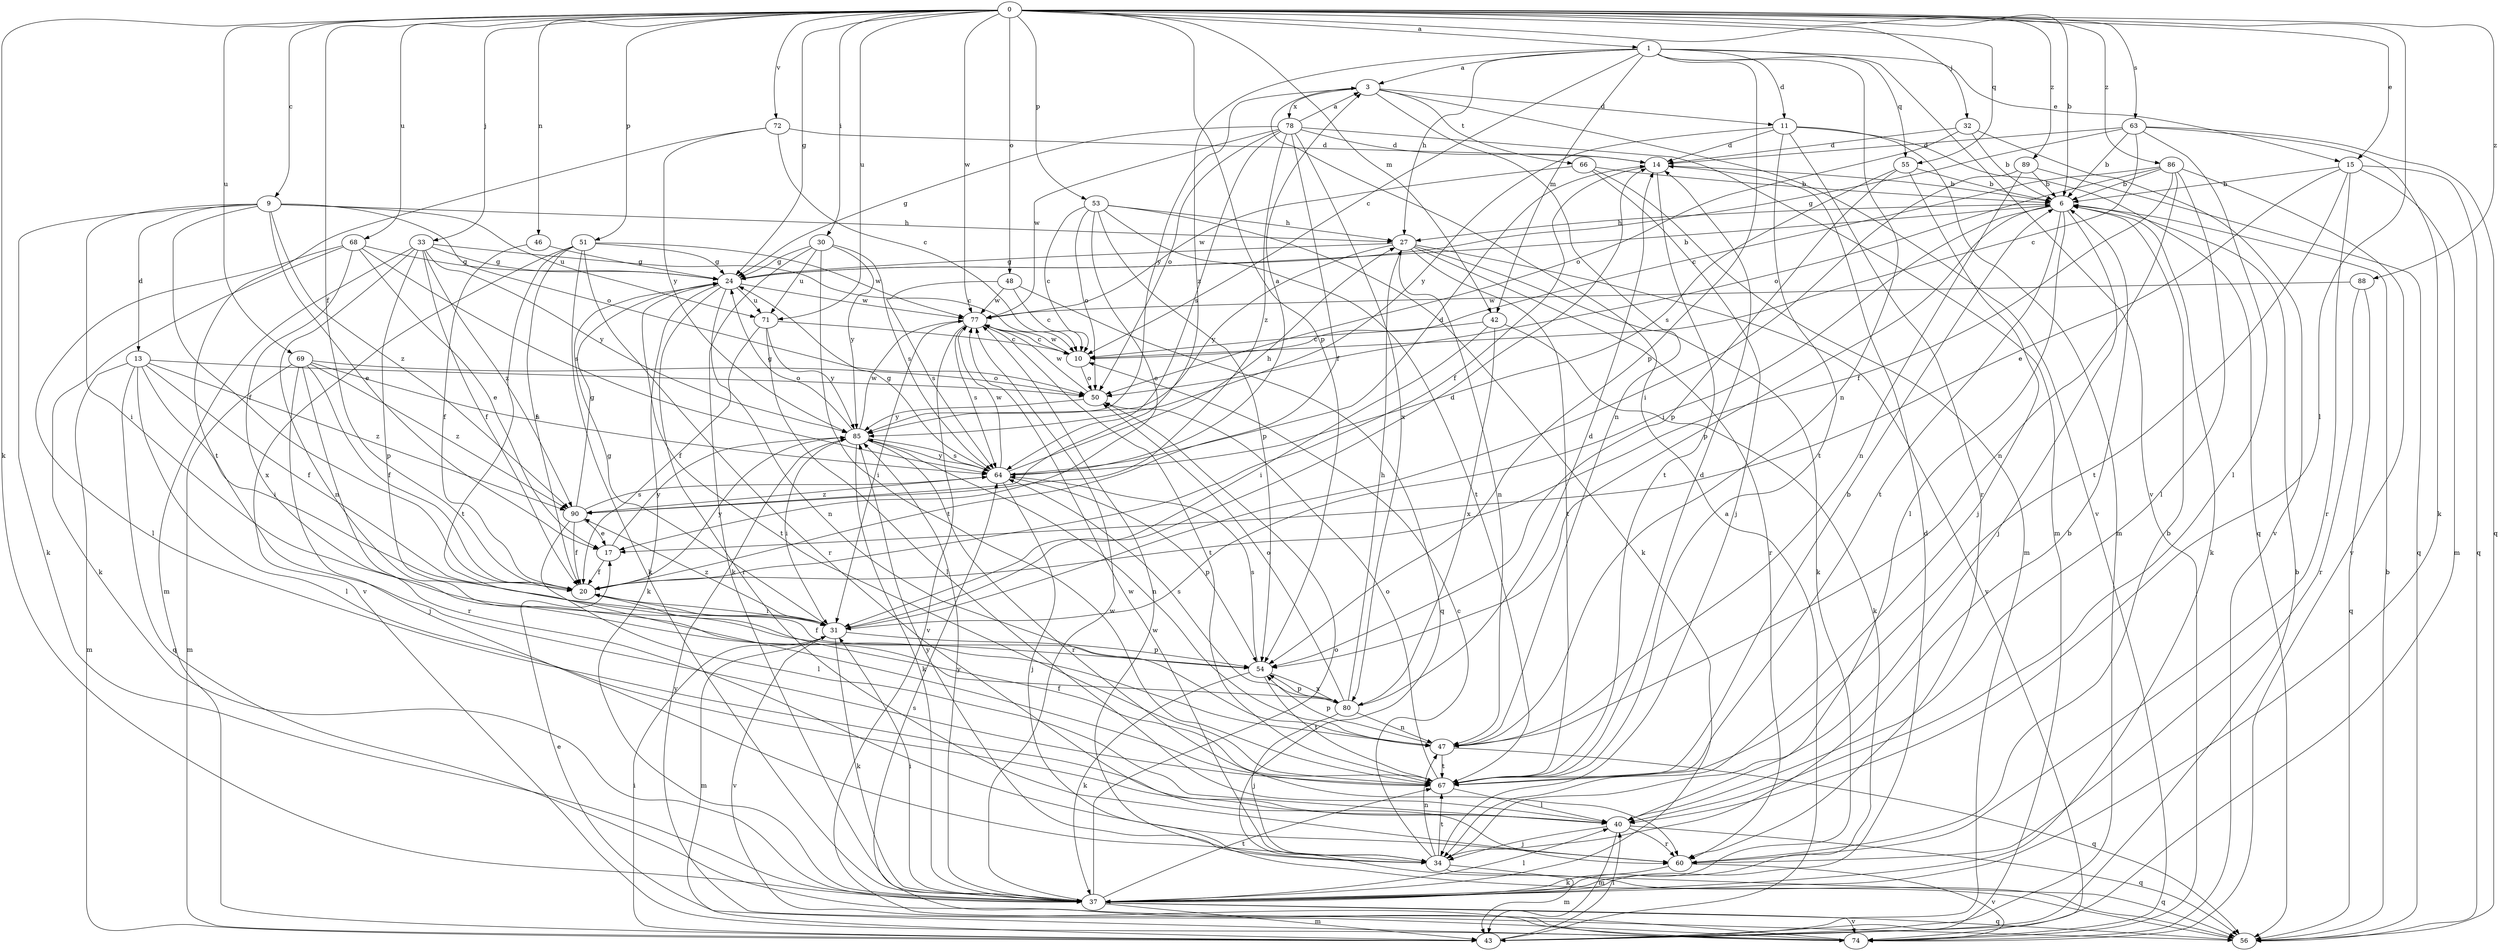 strict digraph  {
0;
1;
3;
6;
9;
10;
11;
13;
14;
15;
17;
20;
24;
27;
30;
31;
32;
33;
34;
37;
40;
42;
43;
46;
47;
48;
50;
51;
53;
54;
55;
56;
60;
63;
64;
66;
67;
68;
69;
71;
72;
74;
77;
78;
80;
85;
86;
88;
89;
90;
0 -> 1  [label=a];
0 -> 6  [label=b];
0 -> 9  [label=c];
0 -> 15  [label=e];
0 -> 20  [label=f];
0 -> 24  [label=g];
0 -> 30  [label=i];
0 -> 32  [label=j];
0 -> 33  [label=j];
0 -> 37  [label=k];
0 -> 40  [label=l];
0 -> 42  [label=m];
0 -> 46  [label=n];
0 -> 48  [label=o];
0 -> 51  [label=p];
0 -> 53  [label=p];
0 -> 54  [label=p];
0 -> 55  [label=q];
0 -> 63  [label=s];
0 -> 68  [label=u];
0 -> 69  [label=u];
0 -> 71  [label=u];
0 -> 72  [label=v];
0 -> 77  [label=w];
0 -> 86  [label=z];
0 -> 88  [label=z];
0 -> 89  [label=z];
1 -> 3  [label=a];
1 -> 10  [label=c];
1 -> 11  [label=d];
1 -> 15  [label=e];
1 -> 27  [label=h];
1 -> 42  [label=m];
1 -> 47  [label=n];
1 -> 54  [label=p];
1 -> 55  [label=q];
1 -> 74  [label=v];
1 -> 90  [label=z];
3 -> 11  [label=d];
3 -> 47  [label=n];
3 -> 66  [label=t];
3 -> 74  [label=v];
3 -> 78  [label=x];
3 -> 85  [label=y];
6 -> 27  [label=h];
6 -> 31  [label=i];
6 -> 34  [label=j];
6 -> 37  [label=k];
6 -> 40  [label=l];
6 -> 54  [label=p];
6 -> 67  [label=t];
9 -> 13  [label=d];
9 -> 17  [label=e];
9 -> 20  [label=f];
9 -> 27  [label=h];
9 -> 31  [label=i];
9 -> 37  [label=k];
9 -> 50  [label=o];
9 -> 71  [label=u];
9 -> 90  [label=z];
10 -> 50  [label=o];
10 -> 77  [label=w];
11 -> 14  [label=d];
11 -> 43  [label=m];
11 -> 56  [label=q];
11 -> 60  [label=r];
11 -> 67  [label=t];
11 -> 85  [label=y];
13 -> 20  [label=f];
13 -> 31  [label=i];
13 -> 40  [label=l];
13 -> 43  [label=m];
13 -> 50  [label=o];
13 -> 56  [label=q];
13 -> 90  [label=z];
14 -> 6  [label=b];
14 -> 20  [label=f];
14 -> 67  [label=t];
15 -> 6  [label=b];
15 -> 17  [label=e];
15 -> 43  [label=m];
15 -> 56  [label=q];
15 -> 60  [label=r];
15 -> 67  [label=t];
17 -> 20  [label=f];
17 -> 85  [label=y];
20 -> 31  [label=i];
20 -> 85  [label=y];
24 -> 6  [label=b];
24 -> 37  [label=k];
24 -> 47  [label=n];
24 -> 60  [label=r];
24 -> 67  [label=t];
24 -> 71  [label=u];
24 -> 77  [label=w];
27 -> 24  [label=g];
27 -> 37  [label=k];
27 -> 47  [label=n];
27 -> 60  [label=r];
27 -> 67  [label=t];
27 -> 74  [label=v];
27 -> 85  [label=y];
30 -> 24  [label=g];
30 -> 37  [label=k];
30 -> 64  [label=s];
30 -> 67  [label=t];
30 -> 71  [label=u];
30 -> 85  [label=y];
31 -> 14  [label=d];
31 -> 24  [label=g];
31 -> 37  [label=k];
31 -> 43  [label=m];
31 -> 54  [label=p];
31 -> 74  [label=v];
31 -> 90  [label=z];
32 -> 6  [label=b];
32 -> 14  [label=d];
32 -> 50  [label=o];
32 -> 74  [label=v];
33 -> 10  [label=c];
33 -> 20  [label=f];
33 -> 24  [label=g];
33 -> 43  [label=m];
33 -> 47  [label=n];
33 -> 54  [label=p];
33 -> 85  [label=y];
33 -> 90  [label=z];
34 -> 6  [label=b];
34 -> 10  [label=c];
34 -> 43  [label=m];
34 -> 47  [label=n];
34 -> 56  [label=q];
34 -> 67  [label=t];
34 -> 77  [label=w];
34 -> 85  [label=y];
37 -> 14  [label=d];
37 -> 31  [label=i];
37 -> 40  [label=l];
37 -> 43  [label=m];
37 -> 50  [label=o];
37 -> 56  [label=q];
37 -> 67  [label=t];
37 -> 74  [label=v];
37 -> 77  [label=w];
37 -> 85  [label=y];
40 -> 34  [label=j];
40 -> 43  [label=m];
40 -> 56  [label=q];
40 -> 60  [label=r];
42 -> 10  [label=c];
42 -> 31  [label=i];
42 -> 37  [label=k];
42 -> 80  [label=x];
43 -> 3  [label=a];
43 -> 6  [label=b];
43 -> 31  [label=i];
43 -> 40  [label=l];
46 -> 20  [label=f];
46 -> 24  [label=g];
47 -> 54  [label=p];
47 -> 56  [label=q];
47 -> 67  [label=t];
48 -> 10  [label=c];
48 -> 56  [label=q];
48 -> 64  [label=s];
48 -> 77  [label=w];
50 -> 77  [label=w];
50 -> 85  [label=y];
51 -> 20  [label=f];
51 -> 24  [label=g];
51 -> 37  [label=k];
51 -> 60  [label=r];
51 -> 67  [label=t];
51 -> 74  [label=v];
51 -> 77  [label=w];
53 -> 10  [label=c];
53 -> 17  [label=e];
53 -> 27  [label=h];
53 -> 37  [label=k];
53 -> 50  [label=o];
53 -> 54  [label=p];
53 -> 67  [label=t];
54 -> 20  [label=f];
54 -> 37  [label=k];
54 -> 64  [label=s];
54 -> 67  [label=t];
54 -> 80  [label=x];
55 -> 6  [label=b];
55 -> 34  [label=j];
55 -> 54  [label=p];
55 -> 64  [label=s];
56 -> 6  [label=b];
56 -> 77  [label=w];
60 -> 6  [label=b];
60 -> 37  [label=k];
60 -> 74  [label=v];
63 -> 6  [label=b];
63 -> 10  [label=c];
63 -> 14  [label=d];
63 -> 24  [label=g];
63 -> 37  [label=k];
63 -> 40  [label=l];
63 -> 56  [label=q];
64 -> 3  [label=a];
64 -> 14  [label=d];
64 -> 24  [label=g];
64 -> 27  [label=h];
64 -> 34  [label=j];
64 -> 54  [label=p];
64 -> 77  [label=w];
64 -> 85  [label=y];
64 -> 90  [label=z];
66 -> 6  [label=b];
66 -> 34  [label=j];
66 -> 43  [label=m];
66 -> 77  [label=w];
67 -> 6  [label=b];
67 -> 14  [label=d];
67 -> 20  [label=f];
67 -> 40  [label=l];
67 -> 50  [label=o];
68 -> 17  [label=e];
68 -> 24  [label=g];
68 -> 37  [label=k];
68 -> 40  [label=l];
68 -> 64  [label=s];
68 -> 80  [label=x];
69 -> 20  [label=f];
69 -> 34  [label=j];
69 -> 43  [label=m];
69 -> 50  [label=o];
69 -> 60  [label=r];
69 -> 64  [label=s];
69 -> 90  [label=z];
71 -> 10  [label=c];
71 -> 20  [label=f];
71 -> 40  [label=l];
71 -> 85  [label=y];
72 -> 10  [label=c];
72 -> 14  [label=d];
72 -> 67  [label=t];
72 -> 85  [label=y];
74 -> 17  [label=e];
74 -> 64  [label=s];
74 -> 85  [label=y];
77 -> 10  [label=c];
77 -> 31  [label=i];
77 -> 64  [label=s];
77 -> 67  [label=t];
77 -> 74  [label=v];
78 -> 3  [label=a];
78 -> 14  [label=d];
78 -> 20  [label=f];
78 -> 24  [label=g];
78 -> 43  [label=m];
78 -> 50  [label=o];
78 -> 64  [label=s];
78 -> 77  [label=w];
78 -> 80  [label=x];
78 -> 90  [label=z];
80 -> 14  [label=d];
80 -> 27  [label=h];
80 -> 34  [label=j];
80 -> 47  [label=n];
80 -> 50  [label=o];
80 -> 54  [label=p];
80 -> 64  [label=s];
85 -> 24  [label=g];
85 -> 31  [label=i];
85 -> 37  [label=k];
85 -> 47  [label=n];
85 -> 60  [label=r];
85 -> 64  [label=s];
85 -> 77  [label=w];
86 -> 6  [label=b];
86 -> 10  [label=c];
86 -> 20  [label=f];
86 -> 40  [label=l];
86 -> 47  [label=n];
86 -> 50  [label=o];
86 -> 74  [label=v];
88 -> 56  [label=q];
88 -> 60  [label=r];
88 -> 77  [label=w];
89 -> 6  [label=b];
89 -> 31  [label=i];
89 -> 47  [label=n];
89 -> 56  [label=q];
90 -> 17  [label=e];
90 -> 20  [label=f];
90 -> 24  [label=g];
90 -> 40  [label=l];
90 -> 64  [label=s];
}
